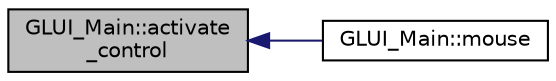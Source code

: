digraph "GLUI_Main::activate_control"
{
  edge [fontname="Helvetica",fontsize="10",labelfontname="Helvetica",labelfontsize="10"];
  node [fontname="Helvetica",fontsize="10",shape=record];
  rankdir="LR";
  Node1 [label="GLUI_Main::activate\l_control",height=0.2,width=0.4,color="black", fillcolor="grey75", style="filled", fontcolor="black"];
  Node1 -> Node2 [dir="back",color="midnightblue",fontsize="10",style="solid",fontname="Helvetica"];
  Node2 [label="GLUI_Main::mouse",height=0.2,width=0.4,color="black", fillcolor="white", style="filled",URL="$class_g_l_u_i___main.html#a4fb7819317131b79a65eeb414ab4e43b"];
}

